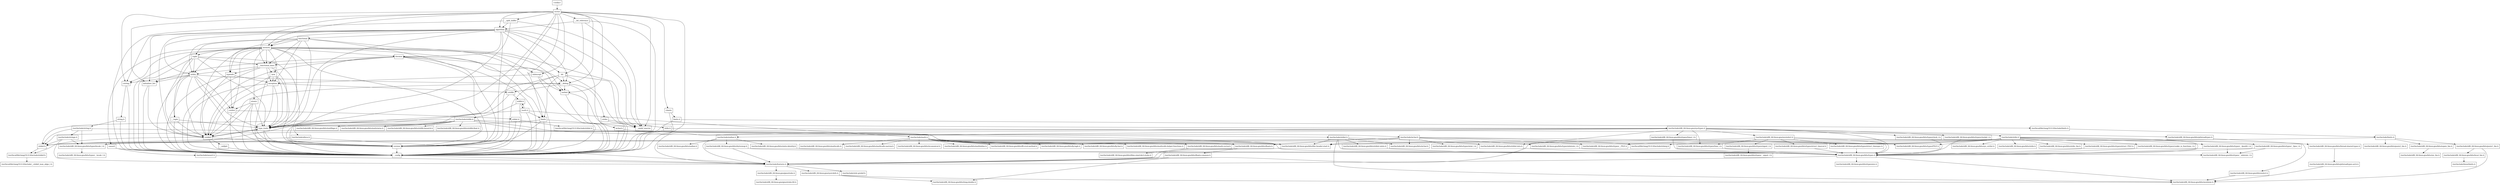 digraph "dependencies" {
  header_0 [ shape="box", label="\<stdin\>" ];
  header_1 [ shape="box", label="vector" ];
  header_100 [ shape="box", label="/usr/include/stdint.h" ];
  header_101 [ shape="box", label="/usr/include/x86_64-linux-gnu/bits/stdint-uintn.h" ];
  header_102 [ shape="box", label="memory" ];
  header_103 [ shape="box", label="typeinfo" ];
  header_104 [ shape="box", label="exception" ];
  header_105 [ shape="box", label="new" ];
  header_106 [ shape="box", label="iterator" ];
  header_107 [ shape="box", label="__functional_base" ];
  header_108 [ shape="box", label="tuple" ];
  header_109 [ shape="box", label="stdexcept" ];
  header_11 [ shape="box", label="iosfwd" ];
  header_110 [ shape="box", label="cassert" ];
  header_111 [ shape="box", label="/usr/include/assert.h" ];
  header_112 [ shape="box", label="atomic" ];
  header_113 [ shape="box", label="functional" ];
  header_114 [ shape="box", label="climits" ];
  header_115 [ shape="box", label="limits.h" ];
  header_116 [ shape="box", label="/usr/local/lib/clang/10.0.0/include/limits.h" ];
  header_117 [ shape="box", label="/usr/include/limits.h" ];
  header_118 [ shape="box", label="/usr/include/x86_64-linux-gnu/bits/posix1_lim.h" ];
  header_119 [ shape="box", label="/usr/include/x86_64-linux-gnu/bits/local_lim.h" ];
  header_12 [ shape="box", label="wchar.h" ];
  header_120 [ shape="box", label="/usr/include/linux/limits.h" ];
  header_121 [ shape="box", label="/usr/include/x86_64-linux-gnu/bits/posix2_lim.h" ];
  header_122 [ shape="box", label="/usr/include/x86_64-linux-gnu/bits/xopen_lim.h" ];
  header_123 [ shape="box", label="/usr/include/x86_64-linux-gnu/bits/uio_lim.h" ];
  header_124 [ shape="box", label="__split_buffer" ];
  header_13 [ shape="box", label="/usr/include/wchar.h" ];
  header_14 [ shape="box", label="/usr/include/x86_64-linux-gnu/bits/libc-header-start.h" ];
  header_15 [ shape="box", label="/usr/include/x86_64-linux-gnu/bits/floatn.h" ];
  header_16 [ shape="box", label="/usr/include/x86_64-linux-gnu/bits/floatn-common.h" ];
  header_17 [ shape="box", label="stddef.h" ];
  header_18 [ shape="box", label="/usr/local/lib/clang/10.0.0/include/stddef.h" ];
  header_19 [ shape="box", label="/usr/local/lib/clang/10.0.0/include/stdarg.h" ];
  header_2 [ shape="box", label="__config" ];
  header_20 [ shape="box", label="/usr/include/x86_64-linux-gnu/bits/wchar.h" ];
  header_21 [ shape="box", label="/usr/include/x86_64-linux-gnu/bits/types/wint_t.h" ];
  header_22 [ shape="box", label="/usr/include/x86_64-linux-gnu/bits/types/mbstate_t.h" ];
  header_23 [ shape="box", label="/usr/include/x86_64-linux-gnu/bits/types/__mbstate_t.h" ];
  header_24 [ shape="box", label="/usr/include/x86_64-linux-gnu/bits/types/__FILE.h" ];
  header_25 [ shape="box", label="/usr/include/x86_64-linux-gnu/bits/types/FILE.h" ];
  header_26 [ shape="box", label="/usr/include/x86_64-linux-gnu/bits/types/locale_t.h" ];
  header_27 [ shape="box", label="/usr/include/x86_64-linux-gnu/bits/types/__locale_t.h" ];
  header_28 [ shape="box", label="__bit_reference" ];
  header_29 [ shape="box", label="bit" ];
  header_3 [ shape="box", label="/usr/include/features.h" ];
  header_30 [ shape="box", label="limits" ];
  header_31 [ shape="box", label="type_traits" ];
  header_32 [ shape="box", label="cstddef" ];
  header_33 [ shape="box", label="version" ];
  header_34 [ shape="box", label="/usr/local/lib/clang/10.0.0/include/__stddef_max_align_t.h" ];
  header_35 [ shape="box", label="__nullptr" ];
  header_36 [ shape="box", label="__undef_macros" ];
  header_37 [ shape="box", label="__debug" ];
  header_38 [ shape="box", label="cstdlib" ];
  header_39 [ shape="box", label="stdlib.h" ];
  header_4 [ shape="box", label="/usr/include/stdc-predef.h" ];
  header_40 [ shape="box", label="/usr/include/stdlib.h" ];
  header_41 [ shape="box", label="/usr/include/x86_64-linux-gnu/bits/waitflags.h" ];
  header_42 [ shape="box", label="/usr/include/x86_64-linux-gnu/bits/waitstatus.h" ];
  header_43 [ shape="box", label="/usr/include/x86_64-linux-gnu/sys/types.h" ];
  header_44 [ shape="box", label="/usr/include/x86_64-linux-gnu/bits/types.h" ];
  header_45 [ shape="box", label="/usr/include/x86_64-linux-gnu/bits/typesizes.h" ];
  header_46 [ shape="box", label="/usr/include/x86_64-linux-gnu/bits/types/clock_t.h" ];
  header_47 [ shape="box", label="/usr/include/x86_64-linux-gnu/bits/types/clockid_t.h" ];
  header_48 [ shape="box", label="/usr/include/x86_64-linux-gnu/bits/types/time_t.h" ];
  header_49 [ shape="box", label="/usr/include/x86_64-linux-gnu/bits/types/timer_t.h" ];
  header_5 [ shape="box", label="/usr/include/x86_64-linux-gnu/sys/cdefs.h" ];
  header_50 [ shape="box", label="/usr/include/x86_64-linux-gnu/bits/stdint-intn.h" ];
  header_51 [ shape="box", label="/usr/include/endian.h" ];
  header_52 [ shape="box", label="/usr/include/x86_64-linux-gnu/bits/endian.h" ];
  header_53 [ shape="box", label="/usr/include/x86_64-linux-gnu/bits/byteswap.h" ];
  header_54 [ shape="box", label="/usr/include/x86_64-linux-gnu/bits/uintn-identity.h" ];
  header_55 [ shape="box", label="/usr/include/x86_64-linux-gnu/sys/select.h" ];
  header_56 [ shape="box", label="/usr/include/x86_64-linux-gnu/bits/select.h" ];
  header_57 [ shape="box", label="/usr/include/x86_64-linux-gnu/bits/types/sigset_t.h" ];
  header_58 [ shape="box", label="/usr/include/x86_64-linux-gnu/bits/types/__sigset_t.h" ];
  header_59 [ shape="box", label="/usr/include/x86_64-linux-gnu/bits/types/struct_timeval.h" ];
  header_6 [ shape="box", label="/usr/include/x86_64-linux-gnu/bits/wordsize.h" ];
  header_60 [ shape="box", label="/usr/include/x86_64-linux-gnu/bits/types/struct_timespec.h" ];
  header_61 [ shape="box", label="/usr/include/x86_64-linux-gnu/bits/pthreadtypes.h" ];
  header_62 [ shape="box", label="/usr/include/x86_64-linux-gnu/bits/thread-shared-types.h" ];
  header_63 [ shape="box", label="/usr/include/x86_64-linux-gnu/bits/pthreadtypes-arch.h" ];
  header_64 [ shape="box", label="/usr/include/alloca.h" ];
  header_65 [ shape="box", label="/usr/include/x86_64-linux-gnu/bits/stdlib-bsearch.h" ];
  header_66 [ shape="box", label="/usr/include/x86_64-linux-gnu/bits/stdlib-float.h" ];
  header_67 [ shape="box", label="math.h" ];
  header_68 [ shape="box", label="/usr/include/math.h" ];
  header_69 [ shape="box", label="/usr/include/x86_64-linux-gnu/bits/math-vector.h" ];
  header_7 [ shape="box", label="/usr/include/x86_64-linux-gnu/bits/long-double.h" ];
  header_70 [ shape="box", label="/usr/include/x86_64-linux-gnu/bits/libm-simd-decl-stubs.h" ];
  header_71 [ shape="box", label="/usr/include/x86_64-linux-gnu/bits/flt-eval-method.h" ];
  header_72 [ shape="box", label="/usr/include/x86_64-linux-gnu/bits/fp-logb.h" ];
  header_73 [ shape="box", label="/usr/include/x86_64-linux-gnu/bits/fp-fast.h" ];
  header_74 [ shape="box", label="/usr/include/x86_64-linux-gnu/bits/mathcalls-helper-functions.h" ];
  header_75 [ shape="box", label="/usr/include/x86_64-linux-gnu/bits/mathcalls.h" ];
  header_76 [ shape="box", label="/usr/include/x86_64-linux-gnu/bits/mathcalls-narrow.h" ];
  header_77 [ shape="box", label="/usr/include/x86_64-linux-gnu/bits/iscanonical.h" ];
  header_78 [ shape="box", label="/usr/include/x86_64-linux-gnu/bits/mathinline.h" ];
  header_79 [ shape="box", label="cstdio" ];
  header_8 [ shape="box", label="/usr/include/x86_64-linux-gnu/gnu/stubs.h" ];
  header_80 [ shape="box", label="stdio.h" ];
  header_81 [ shape="box", label="/usr/include/stdio.h" ];
  header_82 [ shape="box", label="/usr/include/x86_64-linux-gnu/bits/types/__fpos_t.h" ];
  header_83 [ shape="box", label="/usr/include/x86_64-linux-gnu/bits/types/__fpos64_t.h" ];
  header_84 [ shape="box", label="/usr/include/x86_64-linux-gnu/bits/types/struct_FILE.h" ];
  header_85 [ shape="box", label="/usr/include/x86_64-linux-gnu/bits/types/cookie_io_functions_t.h" ];
  header_86 [ shape="box", label="/usr/include/x86_64-linux-gnu/bits/stdio_lim.h" ];
  header_87 [ shape="box", label="/usr/include/x86_64-linux-gnu/bits/sys_errlist.h" ];
  header_88 [ shape="box", label="/usr/include/x86_64-linux-gnu/bits/stdio.h" ];
  header_89 [ shape="box", label="algorithm" ];
  header_9 [ shape="box", label="/usr/include/x86_64-linux-gnu/gnu/stubs-64.h" ];
  header_90 [ shape="box", label="initializer_list" ];
  header_91 [ shape="box", label="cstring" ];
  header_92 [ shape="box", label="string.h" ];
  header_93 [ shape="box", label="/usr/include/string.h" ];
  header_94 [ shape="box", label="/usr/include/strings.h" ];
  header_95 [ shape="box", label="utility" ];
  header_96 [ shape="box", label="__tuple" ];
  header_97 [ shape="box", label="cstdint" ];
  header_98 [ shape="box", label="stdint.h" ];
  header_99 [ shape="box", label="/usr/local/lib/clang/10.0.0/include/stdint.h" ];
  header_118 -> header_6;
  header_118 -> header_119;
  header_119 -> header_120;
  header_61 -> header_62;
  header_60 -> header_44;
  header_63 -> header_6;
  header_62 -> header_63;
  header_64 -> header_17;
  header_64 -> header_3;
  header_67 -> header_68;
  header_67 -> header_31;
  header_67 -> header_2;
  header_67 -> header_30;
  header_67 -> header_39;
  header_69 -> header_70;
  header_68 -> header_14;
  header_68 -> header_15;
  header_68 -> header_44;
  header_68 -> header_72;
  header_68 -> header_73;
  header_68 -> header_71;
  header_68 -> header_76;
  header_68 -> header_77;
  header_68 -> header_74;
  header_68 -> header_75;
  header_68 -> header_69;
  header_68 -> header_78;
  header_114 -> header_115;
  header_114 -> header_2;
  header_115 -> header_116;
  header_115 -> header_2;
  header_116 -> header_117;
  header_117 -> header_14;
  header_117 -> header_121;
  header_117 -> header_118;
  header_117 -> header_122;
  header_79 -> header_80;
  header_79 -> header_2;
  header_112 -> header_32;
  header_112 -> header_97;
  header_112 -> header_2;
  header_112 -> header_33;
  header_112 -> header_31;
  header_113 -> header_33;
  header_113 -> header_31;
  header_113 -> header_2;
  header_113 -> header_108;
  header_113 -> header_95;
  header_113 -> header_104;
  header_113 -> header_107;
  header_113 -> header_103;
  header_113 -> header_102;
  header_110 -> header_2;
  header_110 -> header_111;
  header_111 -> header_3;
  header_47 -> header_44;
  header_46 -> header_44;
  header_44 -> header_6;
  header_44 -> header_45;
  header_44 -> header_3;
  header_43 -> header_61;
  header_43 -> header_17;
  header_43 -> header_50;
  header_43 -> header_51;
  header_43 -> header_55;
  header_43 -> header_47;
  header_43 -> header_46;
  header_43 -> header_44;
  header_43 -> header_3;
  header_43 -> header_49;
  header_43 -> header_48;
  header_40 -> header_14;
  header_40 -> header_15;
  header_40 -> header_17;
  header_40 -> header_26;
  header_40 -> header_43;
  header_40 -> header_42;
  header_40 -> header_41;
  header_40 -> header_66;
  header_40 -> header_65;
  header_40 -> header_64;
  header_105 -> header_32;
  header_105 -> header_104;
  header_105 -> header_2;
  header_105 -> header_33;
  header_105 -> header_31;
  header_104 -> header_32;
  header_104 -> header_2;
  header_104 -> header_33;
  header_104 -> header_38;
  header_104 -> header_31;
  header_107 -> header_31;
  header_107 -> header_2;
  header_107 -> header_95;
  header_107 -> header_105;
  header_107 -> header_104;
  header_107 -> header_103;
  header_106 -> header_11;
  header_106 -> header_37;
  header_106 -> header_32;
  header_106 -> header_33;
  header_106 -> header_31;
  header_106 -> header_2;
  header_106 -> header_107;
  header_106 -> header_90;
  header_101 -> header_44;
  header_100 -> header_14;
  header_100 -> header_50;
  header_100 -> header_20;
  header_100 -> header_6;
  header_100 -> header_44;
  header_100 -> header_101;
  header_49 -> header_44;
  header_48 -> header_44;
  header_5 -> header_6;
  header_5 -> header_7;
  header_2 -> header_3;
  header_3 -> header_4;
  header_3 -> header_5;
  header_3 -> header_8;
  header_0 -> header_1;
  header_1 -> header_11;
  header_1 -> header_36;
  header_1 -> header_37;
  header_1 -> header_33;
  header_1 -> header_30;
  header_1 -> header_31;
  header_1 -> header_89;
  header_1 -> header_124;
  header_1 -> header_2;
  header_1 -> header_107;
  header_1 -> header_109;
  header_1 -> header_114;
  header_1 -> header_102;
  header_1 -> header_90;
  header_1 -> header_91;
  header_1 -> header_28;
  header_8 -> header_9;
  header_59 -> header_44;
  header_50 -> header_44;
  header_51 -> header_52;
  header_51 -> header_53;
  header_51 -> header_54;
  header_51 -> header_3;
  header_53 -> header_44;
  header_53 -> header_3;
  header_54 -> header_44;
  header_55 -> header_59;
  header_55 -> header_56;
  header_55 -> header_57;
  header_55 -> header_60;
  header_55 -> header_44;
  header_55 -> header_3;
  header_55 -> header_48;
  header_56 -> header_6;
  header_57 -> header_58;
  header_29 -> header_36;
  header_29 -> header_37;
  header_29 -> header_33;
  header_29 -> header_30;
  header_29 -> header_31;
  header_29 -> header_2;
  header_28 -> header_36;
  header_28 -> header_29;
  header_28 -> header_89;
  header_28 -> header_2;
  header_26 -> header_27;
  header_22 -> header_23;
  header_124 -> header_36;
  header_124 -> header_89;
  header_124 -> header_2;
  header_124 -> header_31;
  header_122 -> header_123;
  header_38 -> header_2;
  header_38 -> header_39;
  header_39 -> header_2;
  header_39 -> header_67;
  header_39 -> header_40;
  header_37 -> header_32;
  header_37 -> header_79;
  header_37 -> header_2;
  header_37 -> header_11;
  header_37 -> header_38;
  header_35 -> header_2;
  header_32 -> header_18;
  header_32 -> header_35;
  header_32 -> header_2;
  header_32 -> header_33;
  header_32 -> header_31;
  header_33 -> header_2;
  header_30 -> header_36;
  header_30 -> header_2;
  header_30 -> header_33;
  header_30 -> header_31;
  header_31 -> header_32;
  header_31 -> header_2;
  header_31 -> header_33;
  header_109 -> header_104;
  header_109 -> header_2;
  header_109 -> header_11;
  header_108 -> header_32;
  header_108 -> header_33;
  header_108 -> header_31;
  header_108 -> header_2;
  header_108 -> header_95;
  header_108 -> header_96;
  header_108 -> header_107;
  header_89 -> header_29;
  header_89 -> header_36;
  header_89 -> header_37;
  header_89 -> header_32;
  header_89 -> header_33;
  header_89 -> header_31;
  header_89 -> header_2;
  header_89 -> header_95;
  header_89 -> header_106;
  header_89 -> header_90;
  header_89 -> header_91;
  header_89 -> header_113;
  header_89 -> header_102;
  header_83 -> header_44;
  header_83 -> header_23;
  header_82 -> header_44;
  header_82 -> header_23;
  header_81 -> header_14;
  header_81 -> header_17;
  header_81 -> header_25;
  header_81 -> header_24;
  header_81 -> header_19;
  header_81 -> header_44;
  header_81 -> header_88;
  header_81 -> header_83;
  header_81 -> header_82;
  header_81 -> header_87;
  header_81 -> header_86;
  header_81 -> header_85;
  header_81 -> header_84;
  header_80 -> header_81;
  header_80 -> header_2;
  header_85 -> header_44;
  header_84 -> header_44;
  header_103 -> header_32;
  header_103 -> header_104;
  header_103 -> header_97;
  header_103 -> header_2;
  header_102 -> header_109;
  header_102 -> header_106;
  header_102 -> header_11;
  header_102 -> header_36;
  header_102 -> header_112;
  header_102 -> header_32;
  header_102 -> header_33;
  header_102 -> header_30;
  header_102 -> header_31;
  header_102 -> header_2;
  header_102 -> header_108;
  header_102 -> header_105;
  header_102 -> header_95;
  header_102 -> header_107;
  header_102 -> header_97;
  header_102 -> header_110;
  header_102 -> header_91;
  header_102 -> header_103;
  header_14 -> header_3;
  header_15 -> header_16;
  header_15 -> header_3;
  header_16 -> header_7;
  header_16 -> header_3;
  header_17 -> header_18;
  header_11 -> header_2;
  header_11 -> header_12;
  header_12 -> header_2;
  header_12 -> header_13;
  header_13 -> header_14;
  header_13 -> header_15;
  header_13 -> header_17;
  header_13 -> header_25;
  header_13 -> header_24;
  header_13 -> header_26;
  header_13 -> header_21;
  header_13 -> header_19;
  header_13 -> header_20;
  header_13 -> header_22;
  header_18 -> header_34;
  header_98 -> header_2;
  header_98 -> header_99;
  header_99 -> header_100;
  header_94 -> header_26;
  header_94 -> header_17;
  header_94 -> header_3;
  header_95 -> header_37;
  header_95 -> header_32;
  header_95 -> header_33;
  header_95 -> header_31;
  header_95 -> header_2;
  header_95 -> header_96;
  header_95 -> header_97;
  header_95 -> header_90;
  header_95 -> header_91;
  header_96 -> header_32;
  header_96 -> header_2;
  header_96 -> header_31;
  header_97 -> header_98;
  header_97 -> header_2;
  header_90 -> header_32;
  header_90 -> header_2;
  header_91 -> header_2;
  header_91 -> header_92;
  header_92 -> header_2;
  header_92 -> header_93;
  header_93 -> header_14;
  header_93 -> header_94;
  header_93 -> header_17;
  header_93 -> header_26;
}